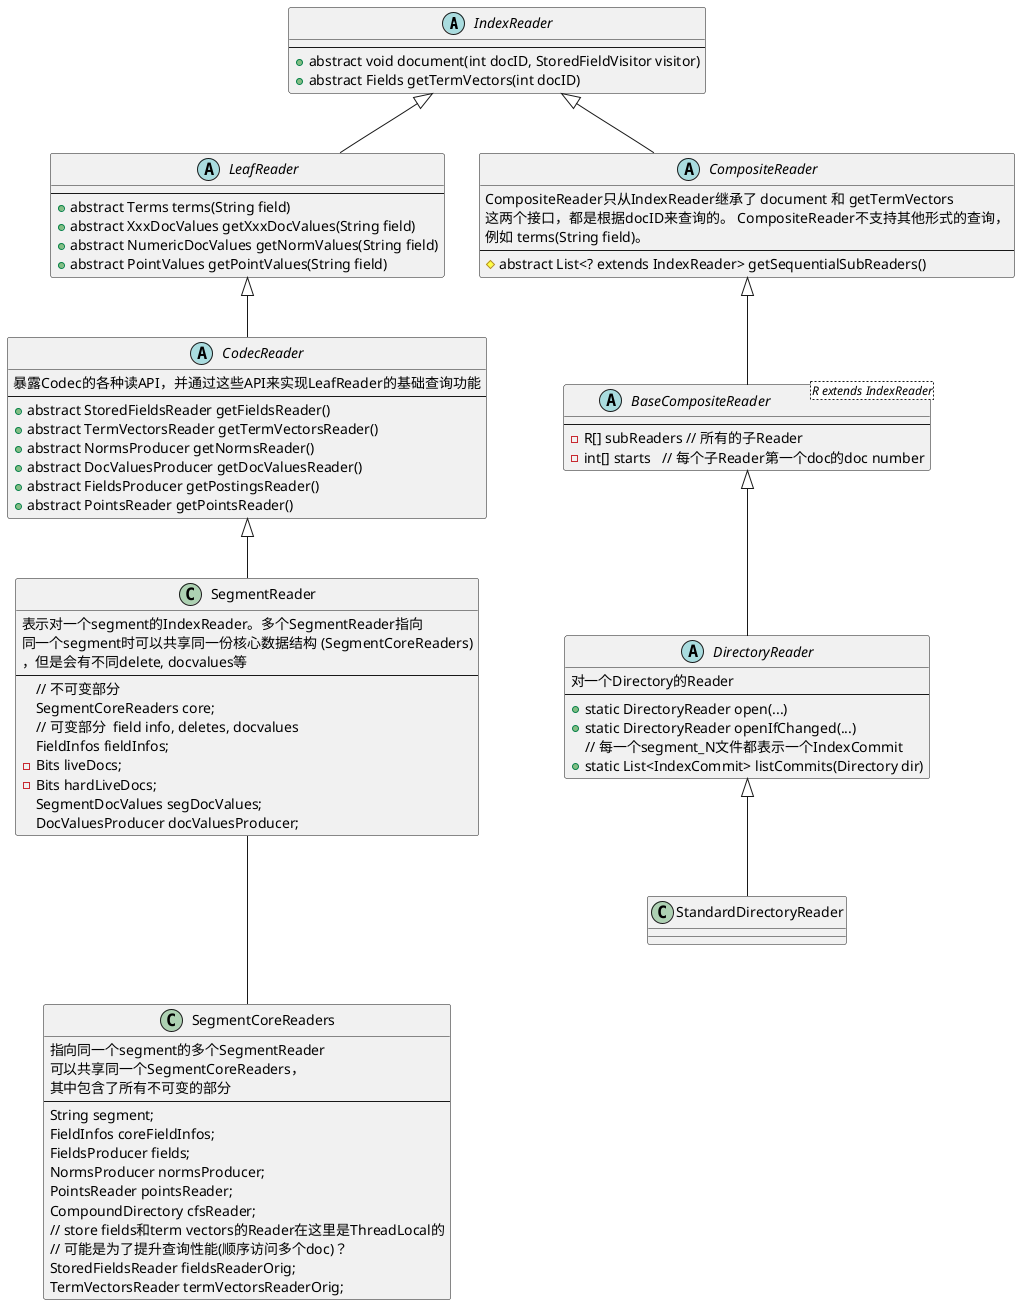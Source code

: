 @startuml
'https://plantuml.com/class-diagram

abstract class IndexReader {
  ---
  + abstract void document(int docID, StoredFieldVisitor visitor)
  + abstract Fields getTermVectors(int docID)
}

abstract class LeafReader {
  ---
  + abstract Terms terms(String field)
  + abstract XxxDocValues getXxxDocValues(String field)
  + abstract NumericDocValues getNormValues(String field)
  + abstract PointValues getPointValues(String field)
}

abstract class CompositeReader {
  CompositeReader只从IndexReader继承了 document 和 getTermVectors
  这两个接口，都是根据docID来查询的。 CompositeReader不支持其他形式的查询，
  例如 terms(String field)。
  ---
  # abstract List<? extends IndexReader> getSequentialSubReaders()
}

abstract class CodecReader {
  暴露Codec的各种读API，并通过这些API来实现LeafReader的基础查询功能
  ---
  + abstract StoredFieldsReader getFieldsReader()
  + abstract TermVectorsReader getTermVectorsReader()
  + abstract NormsProducer getNormsReader()
  + abstract DocValuesProducer getDocValuesReader()
  + abstract FieldsProducer getPostingsReader()
  + abstract PointsReader getPointsReader()
}

class SegmentReader {
  表示对一个segment的IndexReader。多个SegmentReader指向
  同一个segment时可以共享同一份核心数据结构 (SegmentCoreReaders)
  ，但是会有不同delete, docvalues等
  ---
  // 不可变部分
  SegmentCoreReaders core;
  // 可变部分  field info, deletes, docvalues
  FieldInfos fieldInfos;
  - Bits liveDocs;
  - Bits hardLiveDocs;
  SegmentDocValues segDocValues;
  DocValuesProducer docValuesProducer;
}

class SegmentCoreReaders {
  指向同一个segment的多个SegmentReader
  可以共享同一个SegmentCoreReaders，
  其中包含了所有不可变的部分
  ---
  String segment;
  FieldInfos coreFieldInfos;
  FieldsProducer fields;
  NormsProducer normsProducer;
  PointsReader pointsReader;
  CompoundDirectory cfsReader;
  // store fields和term vectors的Reader在这里是ThreadLocal的
  // 可能是为了提升查询性能(顺序访问多个doc)？
  StoredFieldsReader fieldsReaderOrig;
  TermVectorsReader termVectorsReaderOrig;
}

abstract class BaseCompositeReader<R extends IndexReader> {
  ---
  - R[] subReaders // 所有的子Reader
  - int[] starts   // 每个子Reader第一个doc的doc number
}

abstract class DirectoryReader {
  对一个Directory的Reader
  ---
  + static DirectoryReader open(...)
  + static DirectoryReader openIfChanged(...)
  // 每一个segment_N文件都表示一个IndexCommit
  + static List<IndexCommit> listCommits(Directory dir)
}

class StandardDirectoryReader

IndexReader <|-- LeafReader
IndexReader <|-- CompositeReader

LeafReader <|-- CodecReader
CodecReader <|-- SegmentReader

CompositeReader <|-- BaseCompositeReader
BaseCompositeReader <|-- DirectoryReader
DirectoryReader <|-- StandardDirectoryReader

SegmentReader -down-- SegmentCoreReaders
@enduml